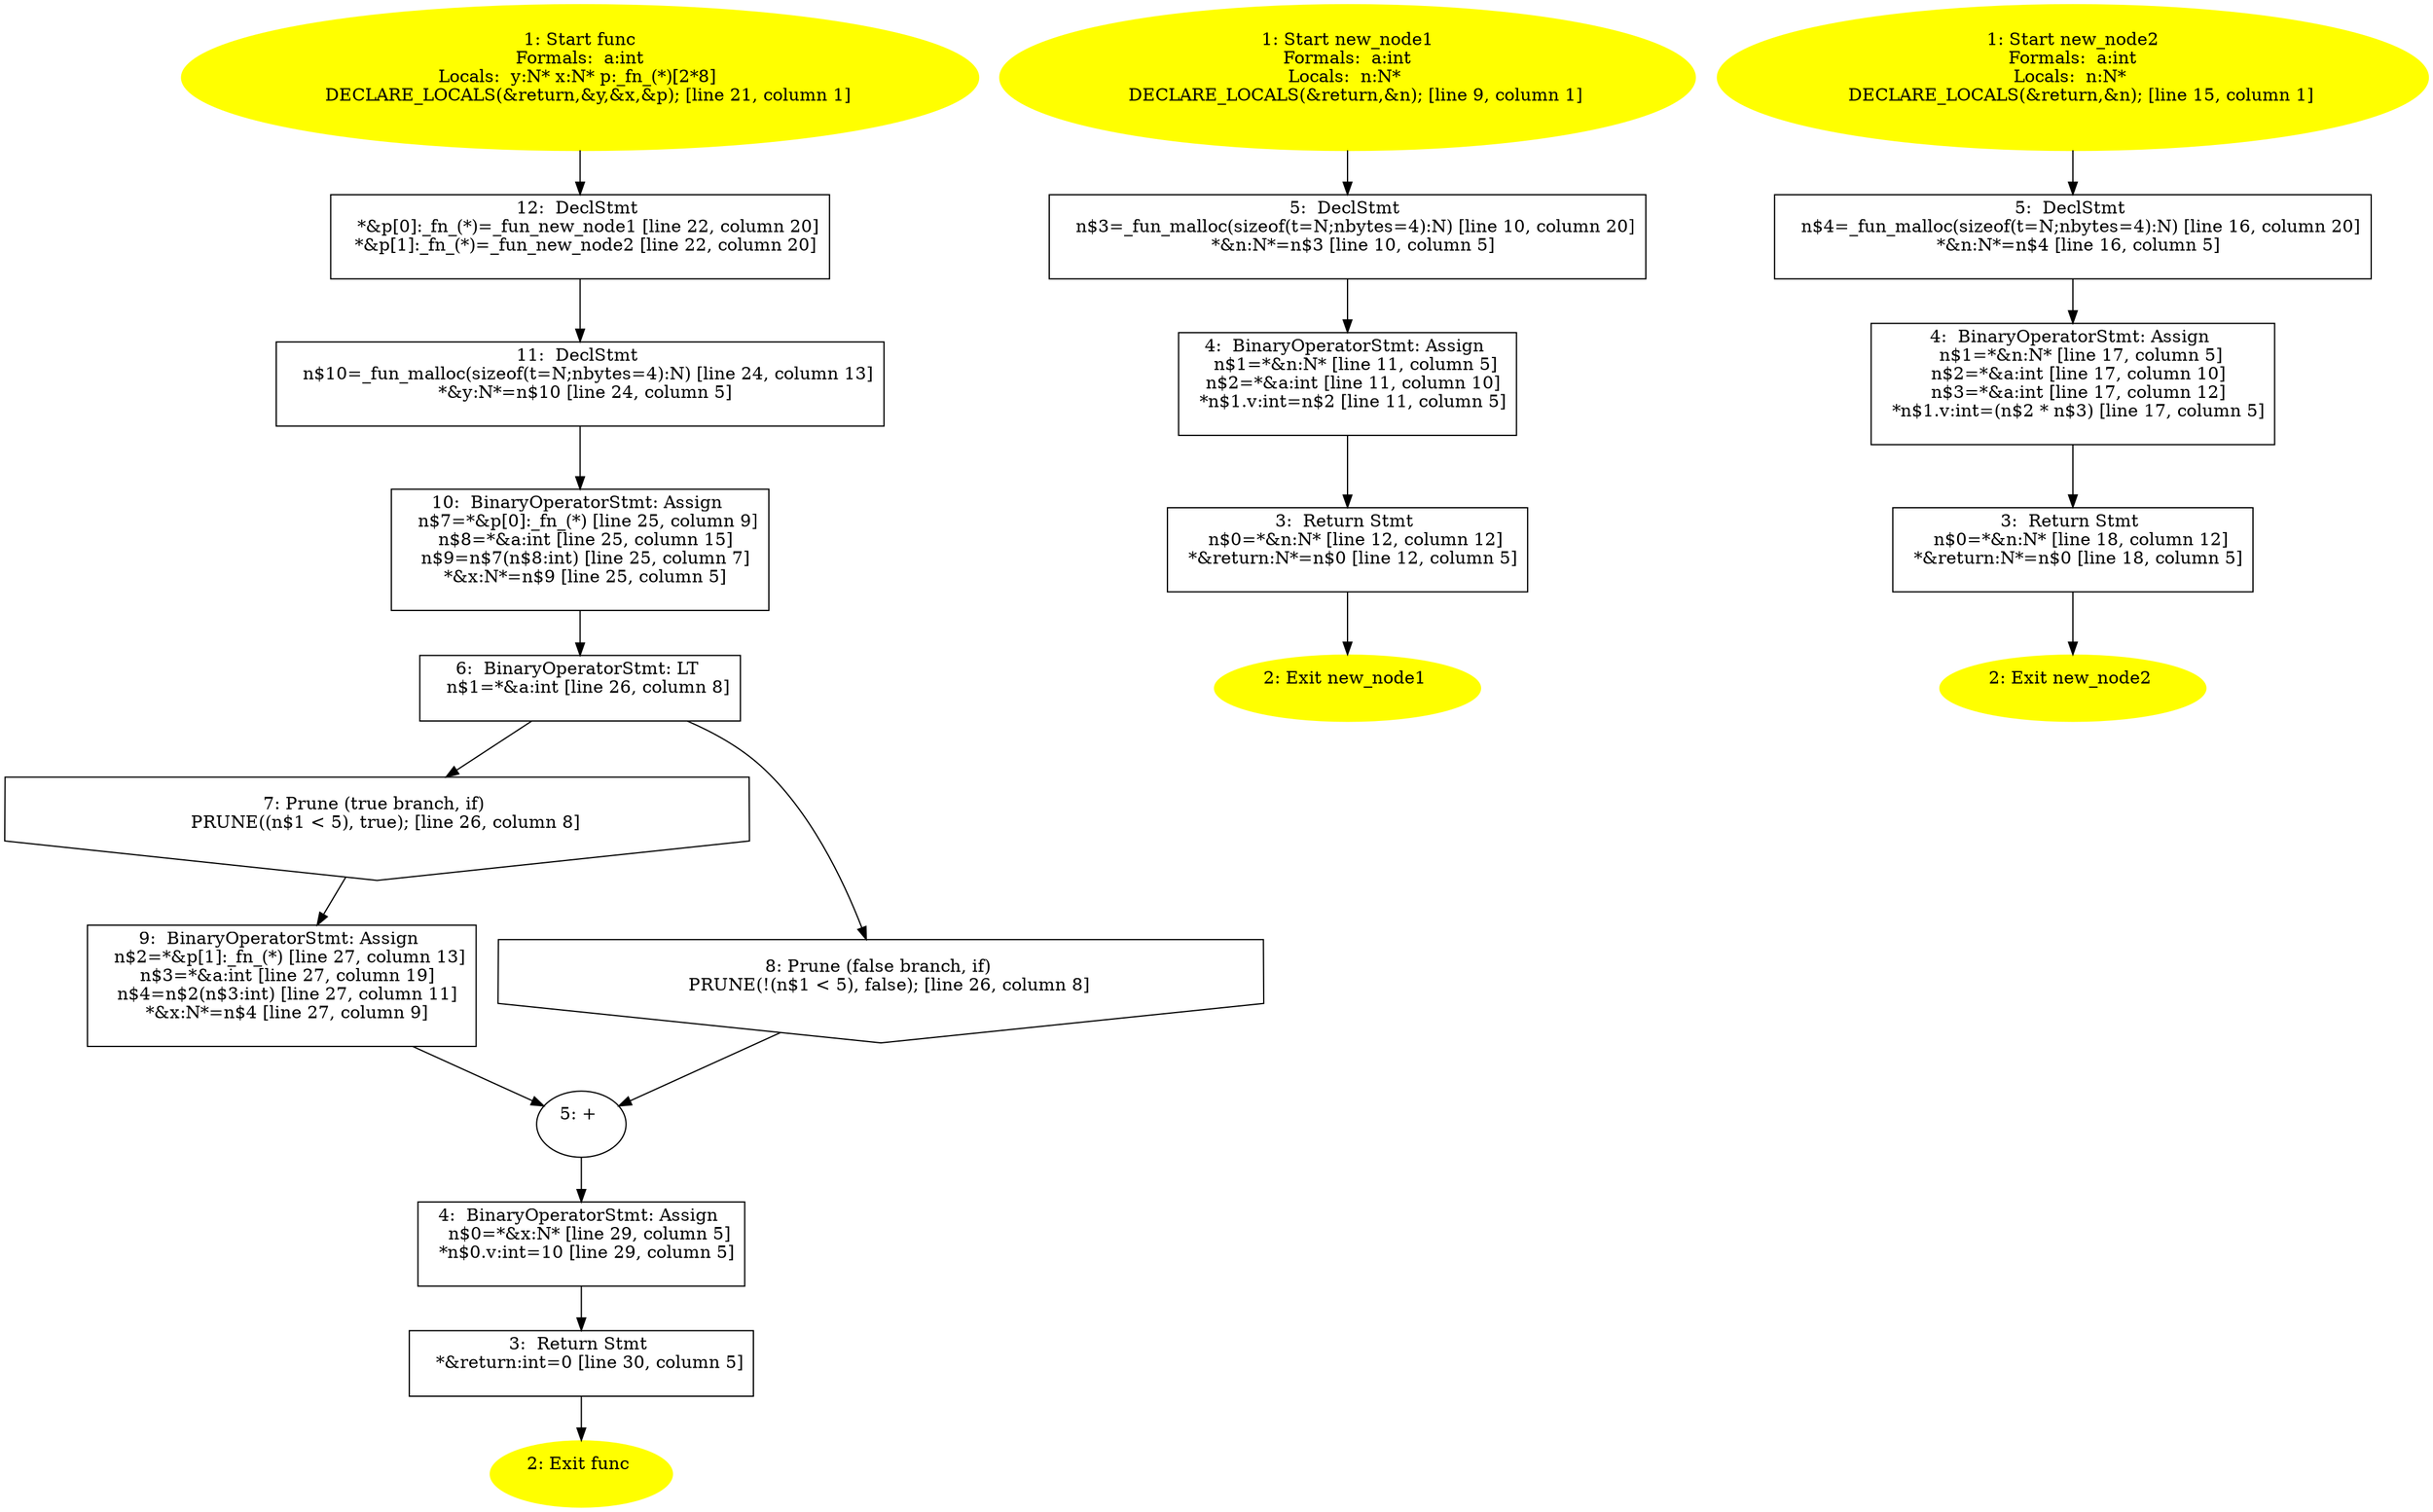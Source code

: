 /* @generated */
digraph cfg {
"func.7df4935f4a5a2865191ef74f64df8754_1" [label="1: Start func\nFormals:  a:int\nLocals:  y:N* x:N* p:_fn_(*)[2*8] \n   DECLARE_LOCALS(&return,&y,&x,&p); [line 21, column 1]\n " color=yellow style=filled]
	

	 "func.7df4935f4a5a2865191ef74f64df8754_1" -> "func.7df4935f4a5a2865191ef74f64df8754_12" ;
"func.7df4935f4a5a2865191ef74f64df8754_2" [label="2: Exit func \n  " color=yellow style=filled]
	

"func.7df4935f4a5a2865191ef74f64df8754_3" [label="3:  Return Stmt \n   *&return:int=0 [line 30, column 5]\n " shape="box"]
	

	 "func.7df4935f4a5a2865191ef74f64df8754_3" -> "func.7df4935f4a5a2865191ef74f64df8754_2" ;
"func.7df4935f4a5a2865191ef74f64df8754_4" [label="4:  BinaryOperatorStmt: Assign \n   n$0=*&x:N* [line 29, column 5]\n  *n$0.v:int=10 [line 29, column 5]\n " shape="box"]
	

	 "func.7df4935f4a5a2865191ef74f64df8754_4" -> "func.7df4935f4a5a2865191ef74f64df8754_3" ;
"func.7df4935f4a5a2865191ef74f64df8754_5" [label="5: + \n  " ]
	

	 "func.7df4935f4a5a2865191ef74f64df8754_5" -> "func.7df4935f4a5a2865191ef74f64df8754_4" ;
"func.7df4935f4a5a2865191ef74f64df8754_6" [label="6:  BinaryOperatorStmt: LT \n   n$1=*&a:int [line 26, column 8]\n " shape="box"]
	

	 "func.7df4935f4a5a2865191ef74f64df8754_6" -> "func.7df4935f4a5a2865191ef74f64df8754_7" ;
	 "func.7df4935f4a5a2865191ef74f64df8754_6" -> "func.7df4935f4a5a2865191ef74f64df8754_8" ;
"func.7df4935f4a5a2865191ef74f64df8754_7" [label="7: Prune (true branch, if) \n   PRUNE((n$1 < 5), true); [line 26, column 8]\n " shape="invhouse"]
	

	 "func.7df4935f4a5a2865191ef74f64df8754_7" -> "func.7df4935f4a5a2865191ef74f64df8754_9" ;
"func.7df4935f4a5a2865191ef74f64df8754_8" [label="8: Prune (false branch, if) \n   PRUNE(!(n$1 < 5), false); [line 26, column 8]\n " shape="invhouse"]
	

	 "func.7df4935f4a5a2865191ef74f64df8754_8" -> "func.7df4935f4a5a2865191ef74f64df8754_5" ;
"func.7df4935f4a5a2865191ef74f64df8754_9" [label="9:  BinaryOperatorStmt: Assign \n   n$2=*&p[1]:_fn_(*) [line 27, column 13]\n  n$3=*&a:int [line 27, column 19]\n  n$4=n$2(n$3:int) [line 27, column 11]\n  *&x:N*=n$4 [line 27, column 9]\n " shape="box"]
	

	 "func.7df4935f4a5a2865191ef74f64df8754_9" -> "func.7df4935f4a5a2865191ef74f64df8754_5" ;
"func.7df4935f4a5a2865191ef74f64df8754_10" [label="10:  BinaryOperatorStmt: Assign \n   n$7=*&p[0]:_fn_(*) [line 25, column 9]\n  n$8=*&a:int [line 25, column 15]\n  n$9=n$7(n$8:int) [line 25, column 7]\n  *&x:N*=n$9 [line 25, column 5]\n " shape="box"]
	

	 "func.7df4935f4a5a2865191ef74f64df8754_10" -> "func.7df4935f4a5a2865191ef74f64df8754_6" ;
"func.7df4935f4a5a2865191ef74f64df8754_11" [label="11:  DeclStmt \n   n$10=_fun_malloc(sizeof(t=N;nbytes=4):N) [line 24, column 13]\n  *&y:N*=n$10 [line 24, column 5]\n " shape="box"]
	

	 "func.7df4935f4a5a2865191ef74f64df8754_11" -> "func.7df4935f4a5a2865191ef74f64df8754_10" ;
"func.7df4935f4a5a2865191ef74f64df8754_12" [label="12:  DeclStmt \n   *&p[0]:_fn_(*)=_fun_new_node1 [line 22, column 20]\n  *&p[1]:_fn_(*)=_fun_new_node2 [line 22, column 20]\n " shape="box"]
	

	 "func.7df4935f4a5a2865191ef74f64df8754_12" -> "func.7df4935f4a5a2865191ef74f64df8754_11" ;
"new_node1.a60591cbdd2e29d4b2bce05b70bee79d_1" [label="1: Start new_node1\nFormals:  a:int\nLocals:  n:N* \n   DECLARE_LOCALS(&return,&n); [line 9, column 1]\n " color=yellow style=filled]
	

	 "new_node1.a60591cbdd2e29d4b2bce05b70bee79d_1" -> "new_node1.a60591cbdd2e29d4b2bce05b70bee79d_5" ;
"new_node1.a60591cbdd2e29d4b2bce05b70bee79d_2" [label="2: Exit new_node1 \n  " color=yellow style=filled]
	

"new_node1.a60591cbdd2e29d4b2bce05b70bee79d_3" [label="3:  Return Stmt \n   n$0=*&n:N* [line 12, column 12]\n  *&return:N*=n$0 [line 12, column 5]\n " shape="box"]
	

	 "new_node1.a60591cbdd2e29d4b2bce05b70bee79d_3" -> "new_node1.a60591cbdd2e29d4b2bce05b70bee79d_2" ;
"new_node1.a60591cbdd2e29d4b2bce05b70bee79d_4" [label="4:  BinaryOperatorStmt: Assign \n   n$1=*&n:N* [line 11, column 5]\n  n$2=*&a:int [line 11, column 10]\n  *n$1.v:int=n$2 [line 11, column 5]\n " shape="box"]
	

	 "new_node1.a60591cbdd2e29d4b2bce05b70bee79d_4" -> "new_node1.a60591cbdd2e29d4b2bce05b70bee79d_3" ;
"new_node1.a60591cbdd2e29d4b2bce05b70bee79d_5" [label="5:  DeclStmt \n   n$3=_fun_malloc(sizeof(t=N;nbytes=4):N) [line 10, column 20]\n  *&n:N*=n$3 [line 10, column 5]\n " shape="box"]
	

	 "new_node1.a60591cbdd2e29d4b2bce05b70bee79d_5" -> "new_node1.a60591cbdd2e29d4b2bce05b70bee79d_4" ;
"new_node2.aebb341ea35d097d43ee08a5e4607daa_1" [label="1: Start new_node2\nFormals:  a:int\nLocals:  n:N* \n   DECLARE_LOCALS(&return,&n); [line 15, column 1]\n " color=yellow style=filled]
	

	 "new_node2.aebb341ea35d097d43ee08a5e4607daa_1" -> "new_node2.aebb341ea35d097d43ee08a5e4607daa_5" ;
"new_node2.aebb341ea35d097d43ee08a5e4607daa_2" [label="2: Exit new_node2 \n  " color=yellow style=filled]
	

"new_node2.aebb341ea35d097d43ee08a5e4607daa_3" [label="3:  Return Stmt \n   n$0=*&n:N* [line 18, column 12]\n  *&return:N*=n$0 [line 18, column 5]\n " shape="box"]
	

	 "new_node2.aebb341ea35d097d43ee08a5e4607daa_3" -> "new_node2.aebb341ea35d097d43ee08a5e4607daa_2" ;
"new_node2.aebb341ea35d097d43ee08a5e4607daa_4" [label="4:  BinaryOperatorStmt: Assign \n   n$1=*&n:N* [line 17, column 5]\n  n$2=*&a:int [line 17, column 10]\n  n$3=*&a:int [line 17, column 12]\n  *n$1.v:int=(n$2 * n$3) [line 17, column 5]\n " shape="box"]
	

	 "new_node2.aebb341ea35d097d43ee08a5e4607daa_4" -> "new_node2.aebb341ea35d097d43ee08a5e4607daa_3" ;
"new_node2.aebb341ea35d097d43ee08a5e4607daa_5" [label="5:  DeclStmt \n   n$4=_fun_malloc(sizeof(t=N;nbytes=4):N) [line 16, column 20]\n  *&n:N*=n$4 [line 16, column 5]\n " shape="box"]
	

	 "new_node2.aebb341ea35d097d43ee08a5e4607daa_5" -> "new_node2.aebb341ea35d097d43ee08a5e4607daa_4" ;
}
